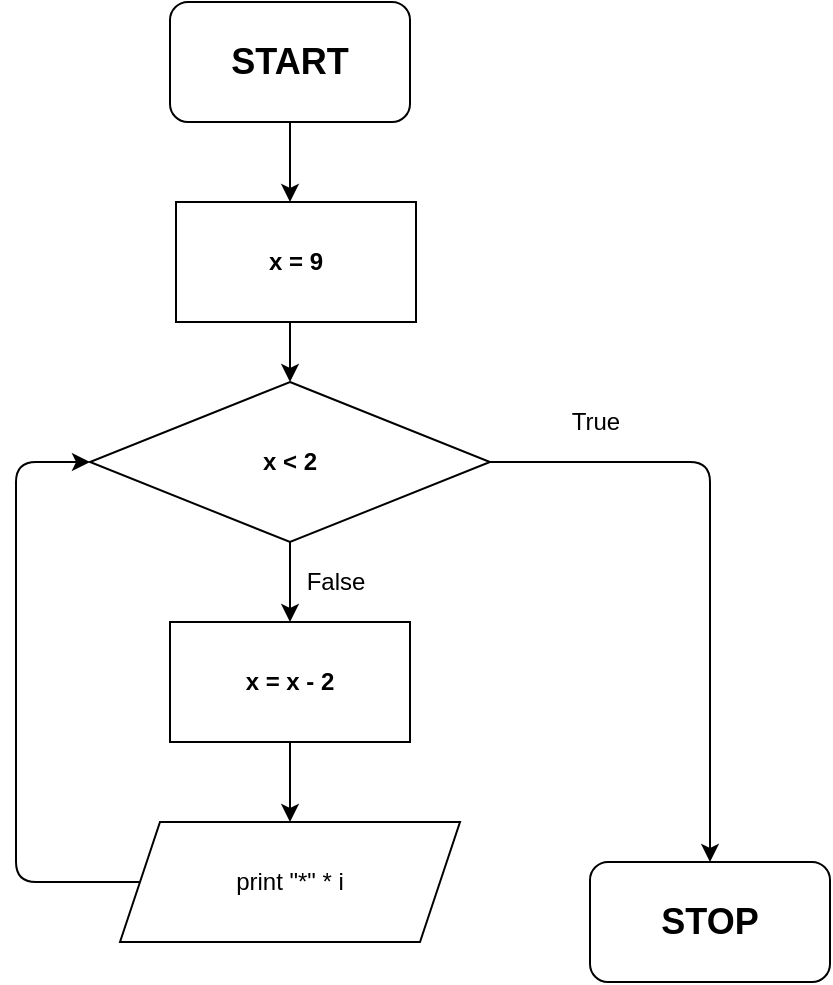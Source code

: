<mxfile version="14.6.13" type="device"><diagram id="V7tJ-ljUwEuBa5WofWEZ" name="Page-1"><mxGraphModel dx="1102" dy="614" grid="1" gridSize="10" guides="1" tooltips="1" connect="1" arrows="1" fold="1" page="1" pageScale="1" pageWidth="827" pageHeight="1169" math="0" shadow="0"><root><mxCell id="0"/><mxCell id="1" parent="0"/><mxCell id="Wh9OQz9fxbNPAJ8UP9f8-18" value="&lt;b&gt;&lt;font style=&quot;font-size: 18px&quot;&gt;START&lt;/font&gt;&lt;/b&gt;" style="rounded=1;whiteSpace=wrap;html=1;" parent="1" vertex="1"><mxGeometry x="497" y="40" width="120" height="60" as="geometry"/></mxCell><mxCell id="Wh9OQz9fxbNPAJ8UP9f8-19" value="" style="endArrow=classic;html=1;exitX=0.5;exitY=1;exitDx=0;exitDy=0;entryX=0.5;entryY=0;entryDx=0;entryDy=0;" parent="1" source="Wh9OQz9fxbNPAJ8UP9f8-18" edge="1"><mxGeometry width="50" height="50" relative="1" as="geometry"><mxPoint x="827" y="310" as="sourcePoint"/><mxPoint x="557" y="140" as="targetPoint"/></mxGeometry></mxCell><mxCell id="Wh9OQz9fxbNPAJ8UP9f8-20" value="&lt;b&gt;x &amp;lt; 2&lt;/b&gt;" style="rhombus;whiteSpace=wrap;html=1;" parent="1" vertex="1"><mxGeometry x="457" y="230" width="200" height="80" as="geometry"/></mxCell><mxCell id="Wh9OQz9fxbNPAJ8UP9f8-21" value="" style="endArrow=classic;html=1;exitX=0.5;exitY=1;exitDx=0;exitDy=0;entryX=0.5;entryY=0;entryDx=0;entryDy=0;" parent="1" target="Wh9OQz9fxbNPAJ8UP9f8-20" edge="1"><mxGeometry width="50" height="50" relative="1" as="geometry"><mxPoint x="557" y="200" as="sourcePoint"/><mxPoint x="877" y="170" as="targetPoint"/></mxGeometry></mxCell><mxCell id="Wh9OQz9fxbNPAJ8UP9f8-22" value="" style="endArrow=classic;html=1;exitX=1;exitY=0.5;exitDx=0;exitDy=0;entryX=0.5;entryY=0;entryDx=0;entryDy=0;" parent="1" source="Wh9OQz9fxbNPAJ8UP9f8-20" edge="1" target="Wh9OQz9fxbNPAJ8UP9f8-25"><mxGeometry width="50" height="50" relative="1" as="geometry"><mxPoint x="660" y="280" as="sourcePoint"/><mxPoint x="557" y="350" as="targetPoint"/><Array as="points"><mxPoint x="767" y="270"/></Array></mxGeometry></mxCell><mxCell id="Wh9OQz9fxbNPAJ8UP9f8-23" value="True" style="text;html=1;strokeColor=none;fillColor=none;align=center;verticalAlign=middle;whiteSpace=wrap;rounded=0;" parent="1" vertex="1"><mxGeometry x="690" y="240" width="40" height="20" as="geometry"/></mxCell><mxCell id="Wh9OQz9fxbNPAJ8UP9f8-24" value="False" style="text;html=1;strokeColor=none;fillColor=none;align=center;verticalAlign=middle;whiteSpace=wrap;rounded=0;" parent="1" vertex="1"><mxGeometry x="560" y="320" width="40" height="20" as="geometry"/></mxCell><mxCell id="Wh9OQz9fxbNPAJ8UP9f8-25" value="&lt;span style=&quot;font-size: 18px&quot;&gt;&lt;b&gt;STOP&lt;/b&gt;&lt;/span&gt;" style="rounded=1;whiteSpace=wrap;html=1;" parent="1" vertex="1"><mxGeometry x="707" y="470" width="120" height="60" as="geometry"/></mxCell><mxCell id="Wh9OQz9fxbNPAJ8UP9f8-30" value="print &quot;*&quot; * i" style="shape=parallelogram;perimeter=parallelogramPerimeter;whiteSpace=wrap;html=1;fixedSize=1;" parent="1" vertex="1"><mxGeometry x="472" y="450" width="170" height="60" as="geometry"/></mxCell><mxCell id="fOVAB39kmTX0yF9duB65-1" value="&lt;b&gt;x = 9&lt;/b&gt;" style="rounded=0;whiteSpace=wrap;html=1;" vertex="1" parent="1"><mxGeometry x="500" y="140" width="120" height="60" as="geometry"/></mxCell><mxCell id="fOVAB39kmTX0yF9duB65-7" value="&lt;b&gt;x = x - 2&lt;/b&gt;" style="rounded=0;whiteSpace=wrap;html=1;" vertex="1" parent="1"><mxGeometry x="497" y="350" width="120" height="60" as="geometry"/></mxCell><mxCell id="fOVAB39kmTX0yF9duB65-8" value="" style="endArrow=classic;html=1;exitX=0.5;exitY=1;exitDx=0;exitDy=0;entryX=0.5;entryY=0;entryDx=0;entryDy=0;" edge="1" parent="1" source="Wh9OQz9fxbNPAJ8UP9f8-20" target="fOVAB39kmTX0yF9duB65-7"><mxGeometry width="50" height="50" relative="1" as="geometry"><mxPoint x="750" y="330" as="sourcePoint"/><mxPoint x="800" y="280" as="targetPoint"/></mxGeometry></mxCell><mxCell id="fOVAB39kmTX0yF9duB65-9" value="" style="endArrow=classic;html=1;exitX=0.5;exitY=1;exitDx=0;exitDy=0;entryX=0.5;entryY=0;entryDx=0;entryDy=0;" edge="1" parent="1" source="fOVAB39kmTX0yF9duB65-7" target="Wh9OQz9fxbNPAJ8UP9f8-30"><mxGeometry width="50" height="50" relative="1" as="geometry"><mxPoint x="567" y="320" as="sourcePoint"/><mxPoint x="567" y="360" as="targetPoint"/></mxGeometry></mxCell><mxCell id="fOVAB39kmTX0yF9duB65-10" value="" style="endArrow=classic;html=1;exitX=0;exitY=0.5;exitDx=0;exitDy=0;entryX=0;entryY=0.5;entryDx=0;entryDy=0;" edge="1" parent="1" source="Wh9OQz9fxbNPAJ8UP9f8-30" target="Wh9OQz9fxbNPAJ8UP9f8-20"><mxGeometry width="50" height="50" relative="1" as="geometry"><mxPoint x="750" y="330" as="sourcePoint"/><mxPoint x="800" y="280" as="targetPoint"/><Array as="points"><mxPoint x="420" y="480"/><mxPoint x="420" y="270"/></Array></mxGeometry></mxCell></root></mxGraphModel></diagram></mxfile>